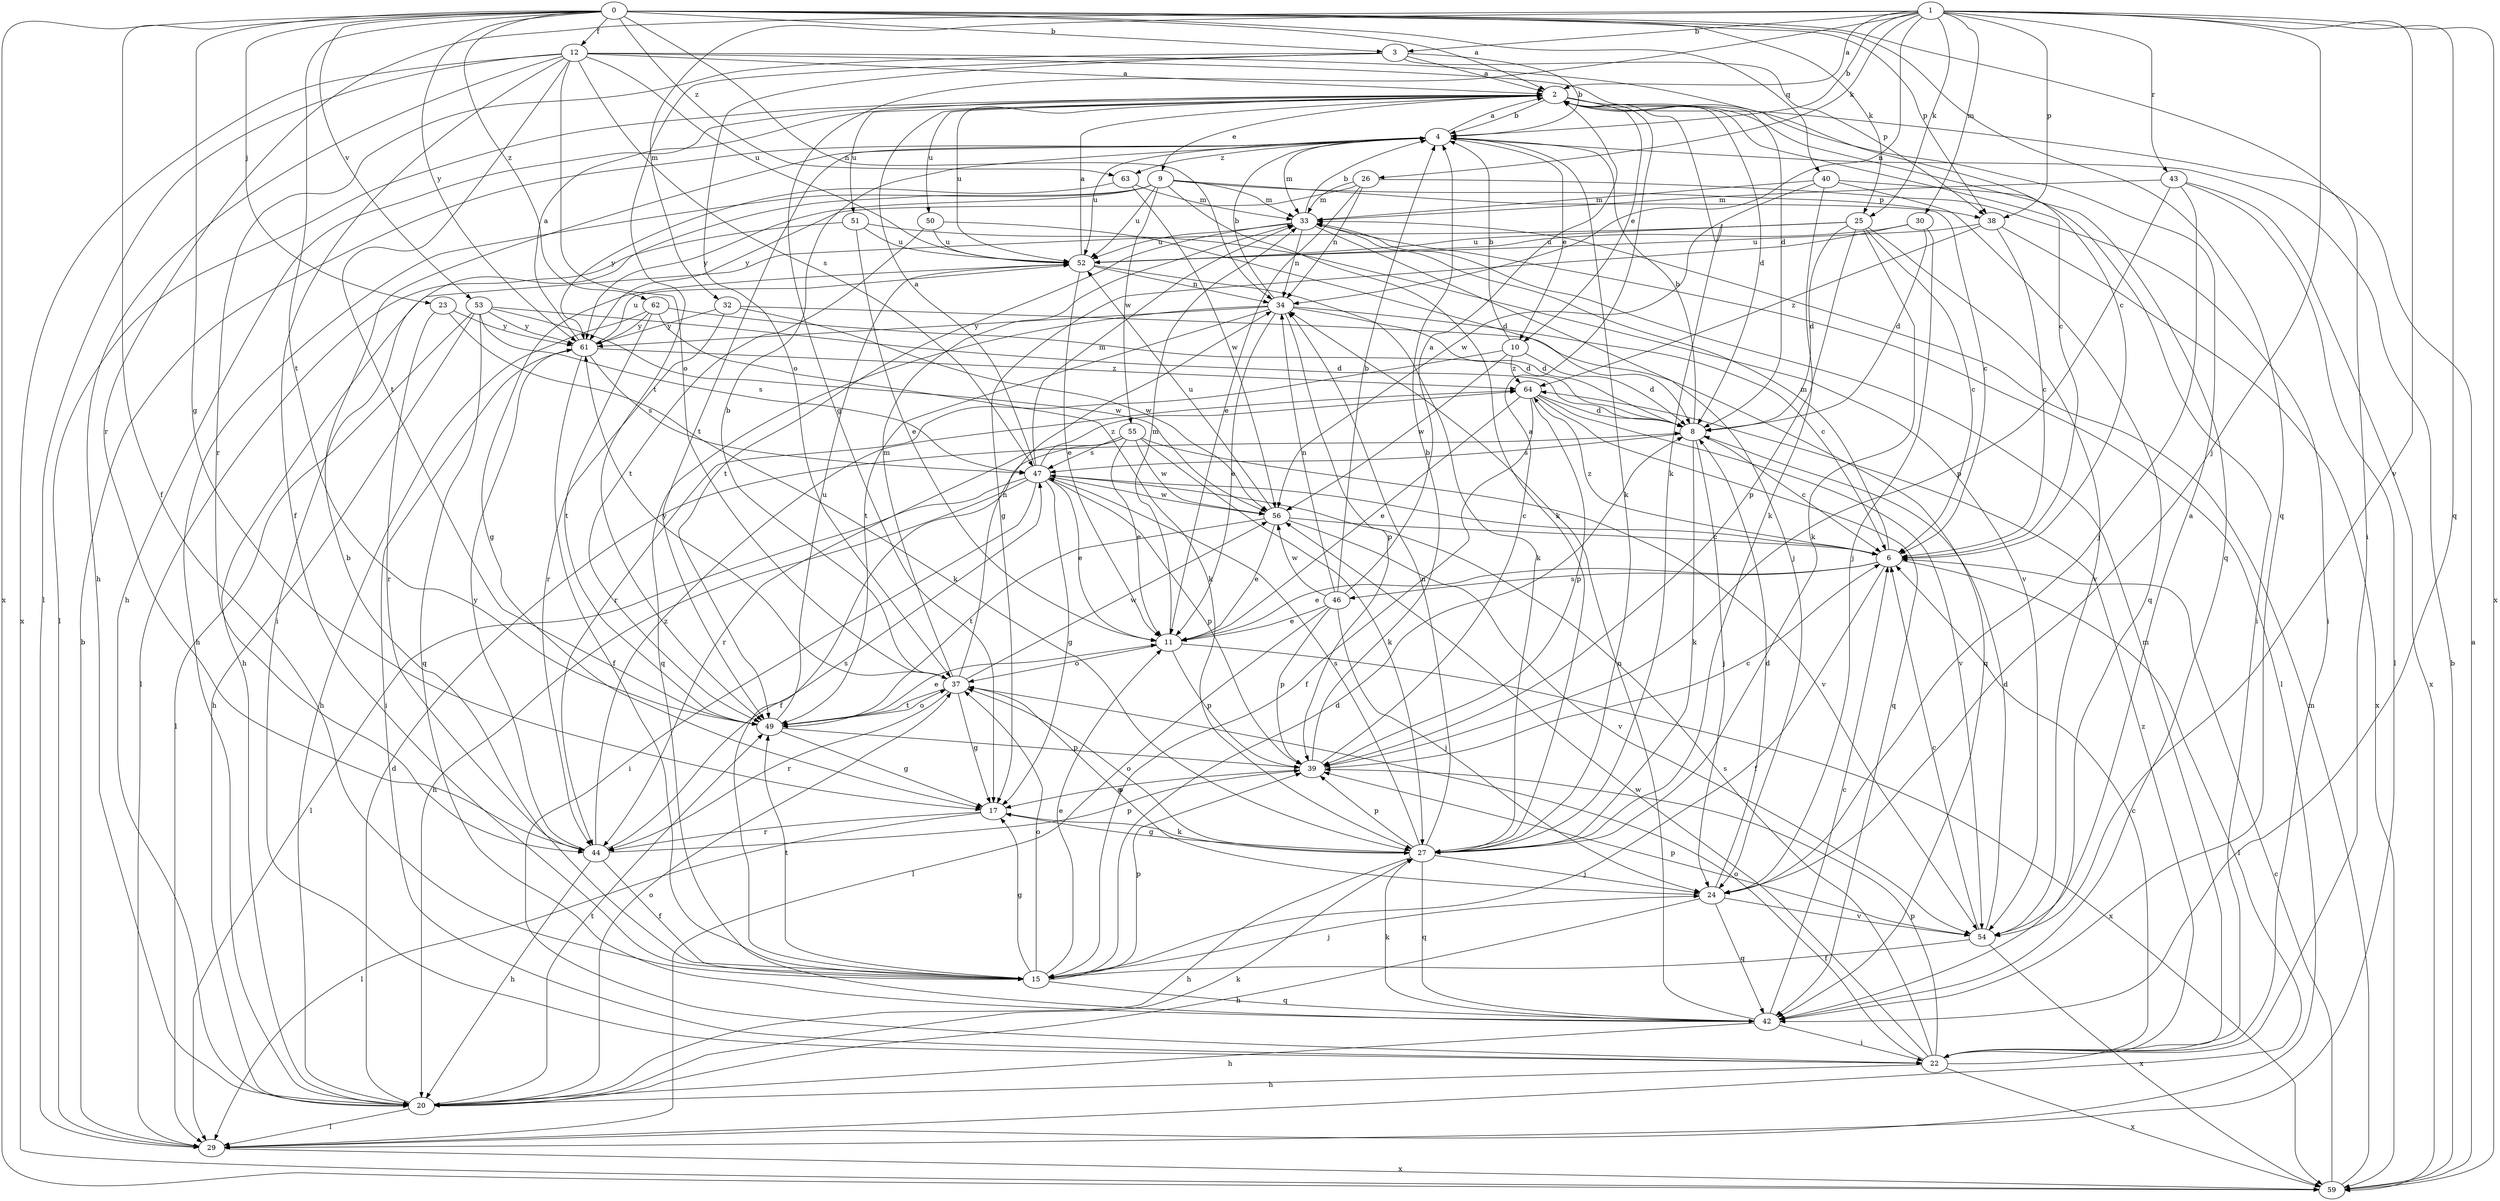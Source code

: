 strict digraph  {
0;
1;
2;
3;
4;
6;
8;
9;
10;
11;
12;
15;
17;
20;
22;
23;
24;
25;
26;
27;
29;
30;
32;
33;
34;
37;
38;
39;
40;
42;
43;
44;
46;
47;
49;
50;
51;
52;
53;
54;
55;
56;
59;
61;
62;
63;
64;
0 -> 2  [label=a];
0 -> 3  [label=b];
0 -> 12  [label=f];
0 -> 15  [label=f];
0 -> 17  [label=g];
0 -> 22  [label=i];
0 -> 23  [label=j];
0 -> 25  [label=k];
0 -> 34  [label=n];
0 -> 38  [label=p];
0 -> 40  [label=q];
0 -> 42  [label=q];
0 -> 49  [label=t];
0 -> 53  [label=v];
0 -> 59  [label=x];
0 -> 61  [label=y];
0 -> 62  [label=z];
0 -> 63  [label=z];
1 -> 2  [label=a];
1 -> 3  [label=b];
1 -> 4  [label=b];
1 -> 17  [label=g];
1 -> 24  [label=j];
1 -> 25  [label=k];
1 -> 26  [label=k];
1 -> 30  [label=m];
1 -> 32  [label=m];
1 -> 34  [label=n];
1 -> 38  [label=p];
1 -> 42  [label=q];
1 -> 43  [label=r];
1 -> 44  [label=r];
1 -> 54  [label=v];
1 -> 59  [label=x];
2 -> 4  [label=b];
2 -> 6  [label=c];
2 -> 8  [label=d];
2 -> 9  [label=e];
2 -> 10  [label=e];
2 -> 20  [label=h];
2 -> 27  [label=k];
2 -> 29  [label=l];
2 -> 42  [label=q];
2 -> 50  [label=u];
2 -> 51  [label=u];
2 -> 52  [label=u];
3 -> 2  [label=a];
3 -> 4  [label=b];
3 -> 37  [label=o];
3 -> 38  [label=p];
3 -> 44  [label=r];
3 -> 49  [label=t];
4 -> 2  [label=a];
4 -> 10  [label=e];
4 -> 27  [label=k];
4 -> 33  [label=m];
4 -> 49  [label=t];
4 -> 52  [label=u];
4 -> 63  [label=z];
6 -> 11  [label=e];
6 -> 15  [label=f];
6 -> 29  [label=l];
6 -> 33  [label=m];
6 -> 46  [label=s];
6 -> 64  [label=z];
8 -> 4  [label=b];
8 -> 6  [label=c];
8 -> 24  [label=j];
8 -> 27  [label=k];
8 -> 47  [label=s];
9 -> 6  [label=c];
9 -> 20  [label=h];
9 -> 22  [label=i];
9 -> 27  [label=k];
9 -> 33  [label=m];
9 -> 38  [label=p];
9 -> 52  [label=u];
9 -> 55  [label=w];
9 -> 61  [label=y];
10 -> 4  [label=b];
10 -> 8  [label=d];
10 -> 44  [label=r];
10 -> 56  [label=w];
10 -> 64  [label=z];
11 -> 33  [label=m];
11 -> 37  [label=o];
11 -> 39  [label=p];
11 -> 59  [label=x];
12 -> 2  [label=a];
12 -> 6  [label=c];
12 -> 8  [label=d];
12 -> 15  [label=f];
12 -> 20  [label=h];
12 -> 29  [label=l];
12 -> 37  [label=o];
12 -> 47  [label=s];
12 -> 49  [label=t];
12 -> 52  [label=u];
12 -> 59  [label=x];
15 -> 4  [label=b];
15 -> 8  [label=d];
15 -> 11  [label=e];
15 -> 17  [label=g];
15 -> 24  [label=j];
15 -> 37  [label=o];
15 -> 39  [label=p];
15 -> 42  [label=q];
15 -> 49  [label=t];
17 -> 27  [label=k];
17 -> 29  [label=l];
17 -> 44  [label=r];
20 -> 8  [label=d];
20 -> 27  [label=k];
20 -> 29  [label=l];
20 -> 37  [label=o];
20 -> 49  [label=t];
22 -> 6  [label=c];
22 -> 20  [label=h];
22 -> 33  [label=m];
22 -> 37  [label=o];
22 -> 39  [label=p];
22 -> 47  [label=s];
22 -> 56  [label=w];
22 -> 59  [label=x];
22 -> 64  [label=z];
23 -> 27  [label=k];
23 -> 44  [label=r];
23 -> 61  [label=y];
24 -> 8  [label=d];
24 -> 20  [label=h];
24 -> 37  [label=o];
24 -> 42  [label=q];
24 -> 54  [label=v];
25 -> 6  [label=c];
25 -> 8  [label=d];
25 -> 20  [label=h];
25 -> 27  [label=k];
25 -> 39  [label=p];
25 -> 52  [label=u];
25 -> 54  [label=v];
26 -> 11  [label=e];
26 -> 22  [label=i];
26 -> 33  [label=m];
26 -> 34  [label=n];
26 -> 61  [label=y];
27 -> 17  [label=g];
27 -> 20  [label=h];
27 -> 24  [label=j];
27 -> 34  [label=n];
27 -> 37  [label=o];
27 -> 39  [label=p];
27 -> 42  [label=q];
27 -> 47  [label=s];
29 -> 4  [label=b];
29 -> 59  [label=x];
30 -> 8  [label=d];
30 -> 17  [label=g];
30 -> 24  [label=j];
30 -> 52  [label=u];
32 -> 42  [label=q];
32 -> 44  [label=r];
32 -> 56  [label=w];
32 -> 61  [label=y];
33 -> 4  [label=b];
33 -> 24  [label=j];
33 -> 29  [label=l];
33 -> 34  [label=n];
33 -> 49  [label=t];
33 -> 52  [label=u];
34 -> 4  [label=b];
34 -> 6  [label=c];
34 -> 8  [label=d];
34 -> 11  [label=e];
34 -> 39  [label=p];
34 -> 42  [label=q];
34 -> 49  [label=t];
34 -> 61  [label=y];
37 -> 4  [label=b];
37 -> 17  [label=g];
37 -> 33  [label=m];
37 -> 34  [label=n];
37 -> 44  [label=r];
37 -> 49  [label=t];
37 -> 56  [label=w];
37 -> 61  [label=y];
38 -> 6  [label=c];
38 -> 52  [label=u];
38 -> 59  [label=x];
38 -> 64  [label=z];
39 -> 2  [label=a];
39 -> 4  [label=b];
39 -> 6  [label=c];
39 -> 17  [label=g];
40 -> 22  [label=i];
40 -> 27  [label=k];
40 -> 33  [label=m];
40 -> 42  [label=q];
40 -> 56  [label=w];
42 -> 6  [label=c];
42 -> 20  [label=h];
42 -> 22  [label=i];
42 -> 27  [label=k];
42 -> 34  [label=n];
43 -> 24  [label=j];
43 -> 29  [label=l];
43 -> 33  [label=m];
43 -> 39  [label=p];
43 -> 59  [label=x];
44 -> 15  [label=f];
44 -> 20  [label=h];
44 -> 39  [label=p];
44 -> 47  [label=s];
44 -> 61  [label=y];
44 -> 64  [label=z];
46 -> 2  [label=a];
46 -> 4  [label=b];
46 -> 11  [label=e];
46 -> 24  [label=j];
46 -> 29  [label=l];
46 -> 34  [label=n];
46 -> 39  [label=p];
46 -> 56  [label=w];
47 -> 2  [label=a];
47 -> 6  [label=c];
47 -> 11  [label=e];
47 -> 17  [label=g];
47 -> 20  [label=h];
47 -> 22  [label=i];
47 -> 29  [label=l];
47 -> 33  [label=m];
47 -> 39  [label=p];
47 -> 56  [label=w];
47 -> 64  [label=z];
49 -> 11  [label=e];
49 -> 17  [label=g];
49 -> 37  [label=o];
49 -> 39  [label=p];
49 -> 52  [label=u];
50 -> 8  [label=d];
50 -> 49  [label=t];
50 -> 52  [label=u];
51 -> 11  [label=e];
51 -> 29  [label=l];
51 -> 52  [label=u];
51 -> 54  [label=v];
52 -> 2  [label=a];
52 -> 11  [label=e];
52 -> 17  [label=g];
52 -> 27  [label=k];
52 -> 34  [label=n];
53 -> 8  [label=d];
53 -> 20  [label=h];
53 -> 29  [label=l];
53 -> 42  [label=q];
53 -> 47  [label=s];
53 -> 56  [label=w];
53 -> 61  [label=y];
54 -> 2  [label=a];
54 -> 6  [label=c];
54 -> 8  [label=d];
54 -> 15  [label=f];
54 -> 39  [label=p];
54 -> 59  [label=x];
55 -> 11  [label=e];
55 -> 15  [label=f];
55 -> 27  [label=k];
55 -> 44  [label=r];
55 -> 47  [label=s];
55 -> 54  [label=v];
55 -> 56  [label=w];
56 -> 6  [label=c];
56 -> 11  [label=e];
56 -> 49  [label=t];
56 -> 52  [label=u];
56 -> 54  [label=v];
59 -> 2  [label=a];
59 -> 4  [label=b];
59 -> 6  [label=c];
59 -> 33  [label=m];
61 -> 2  [label=a];
61 -> 15  [label=f];
61 -> 22  [label=i];
61 -> 47  [label=s];
61 -> 52  [label=u];
61 -> 64  [label=z];
62 -> 8  [label=d];
62 -> 20  [label=h];
62 -> 27  [label=k];
62 -> 49  [label=t];
62 -> 61  [label=y];
63 -> 33  [label=m];
63 -> 56  [label=w];
63 -> 61  [label=y];
64 -> 8  [label=d];
64 -> 11  [label=e];
64 -> 15  [label=f];
64 -> 39  [label=p];
64 -> 42  [label=q];
64 -> 54  [label=v];
}
